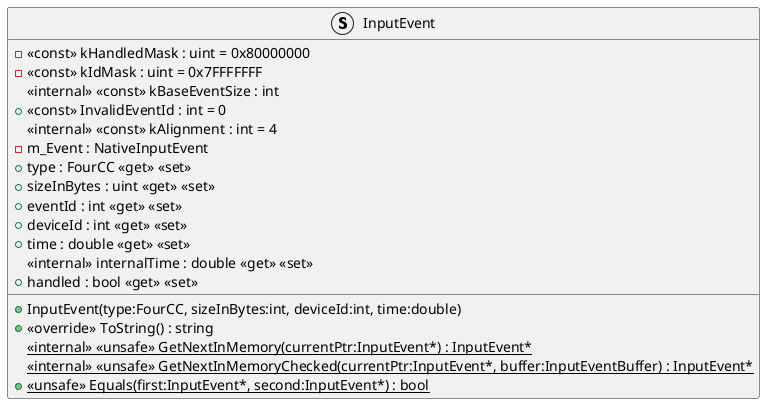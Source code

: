 @startuml
struct InputEvent {
    - <<const>> kHandledMask : uint = 0x80000000
    - <<const>> kIdMask : uint = 0x7FFFFFFF
    <<internal>> <<const>> kBaseEventSize : int
    + <<const>> InvalidEventId : int = 0
    <<internal>> <<const>> kAlignment : int = 4
    - m_Event : NativeInputEvent
    + type : FourCC <<get>> <<set>>
    + sizeInBytes : uint <<get>> <<set>>
    + eventId : int <<get>> <<set>>
    + deviceId : int <<get>> <<set>>
    + time : double <<get>> <<set>>
    <<internal>> internalTime : double <<get>> <<set>>
    + InputEvent(type:FourCC, sizeInBytes:int, deviceId:int, time:double)
    + handled : bool <<get>> <<set>>
    + <<override>> ToString() : string
    <<internal>> {static} <<unsafe>> GetNextInMemory(currentPtr:InputEvent*) : InputEvent*
    <<internal>> {static} <<unsafe>> GetNextInMemoryChecked(currentPtr:InputEvent*, buffer:InputEventBuffer) : InputEvent*
    + {static} <<unsafe>> Equals(first:InputEvent*, second:InputEvent*) : bool
}
@enduml
